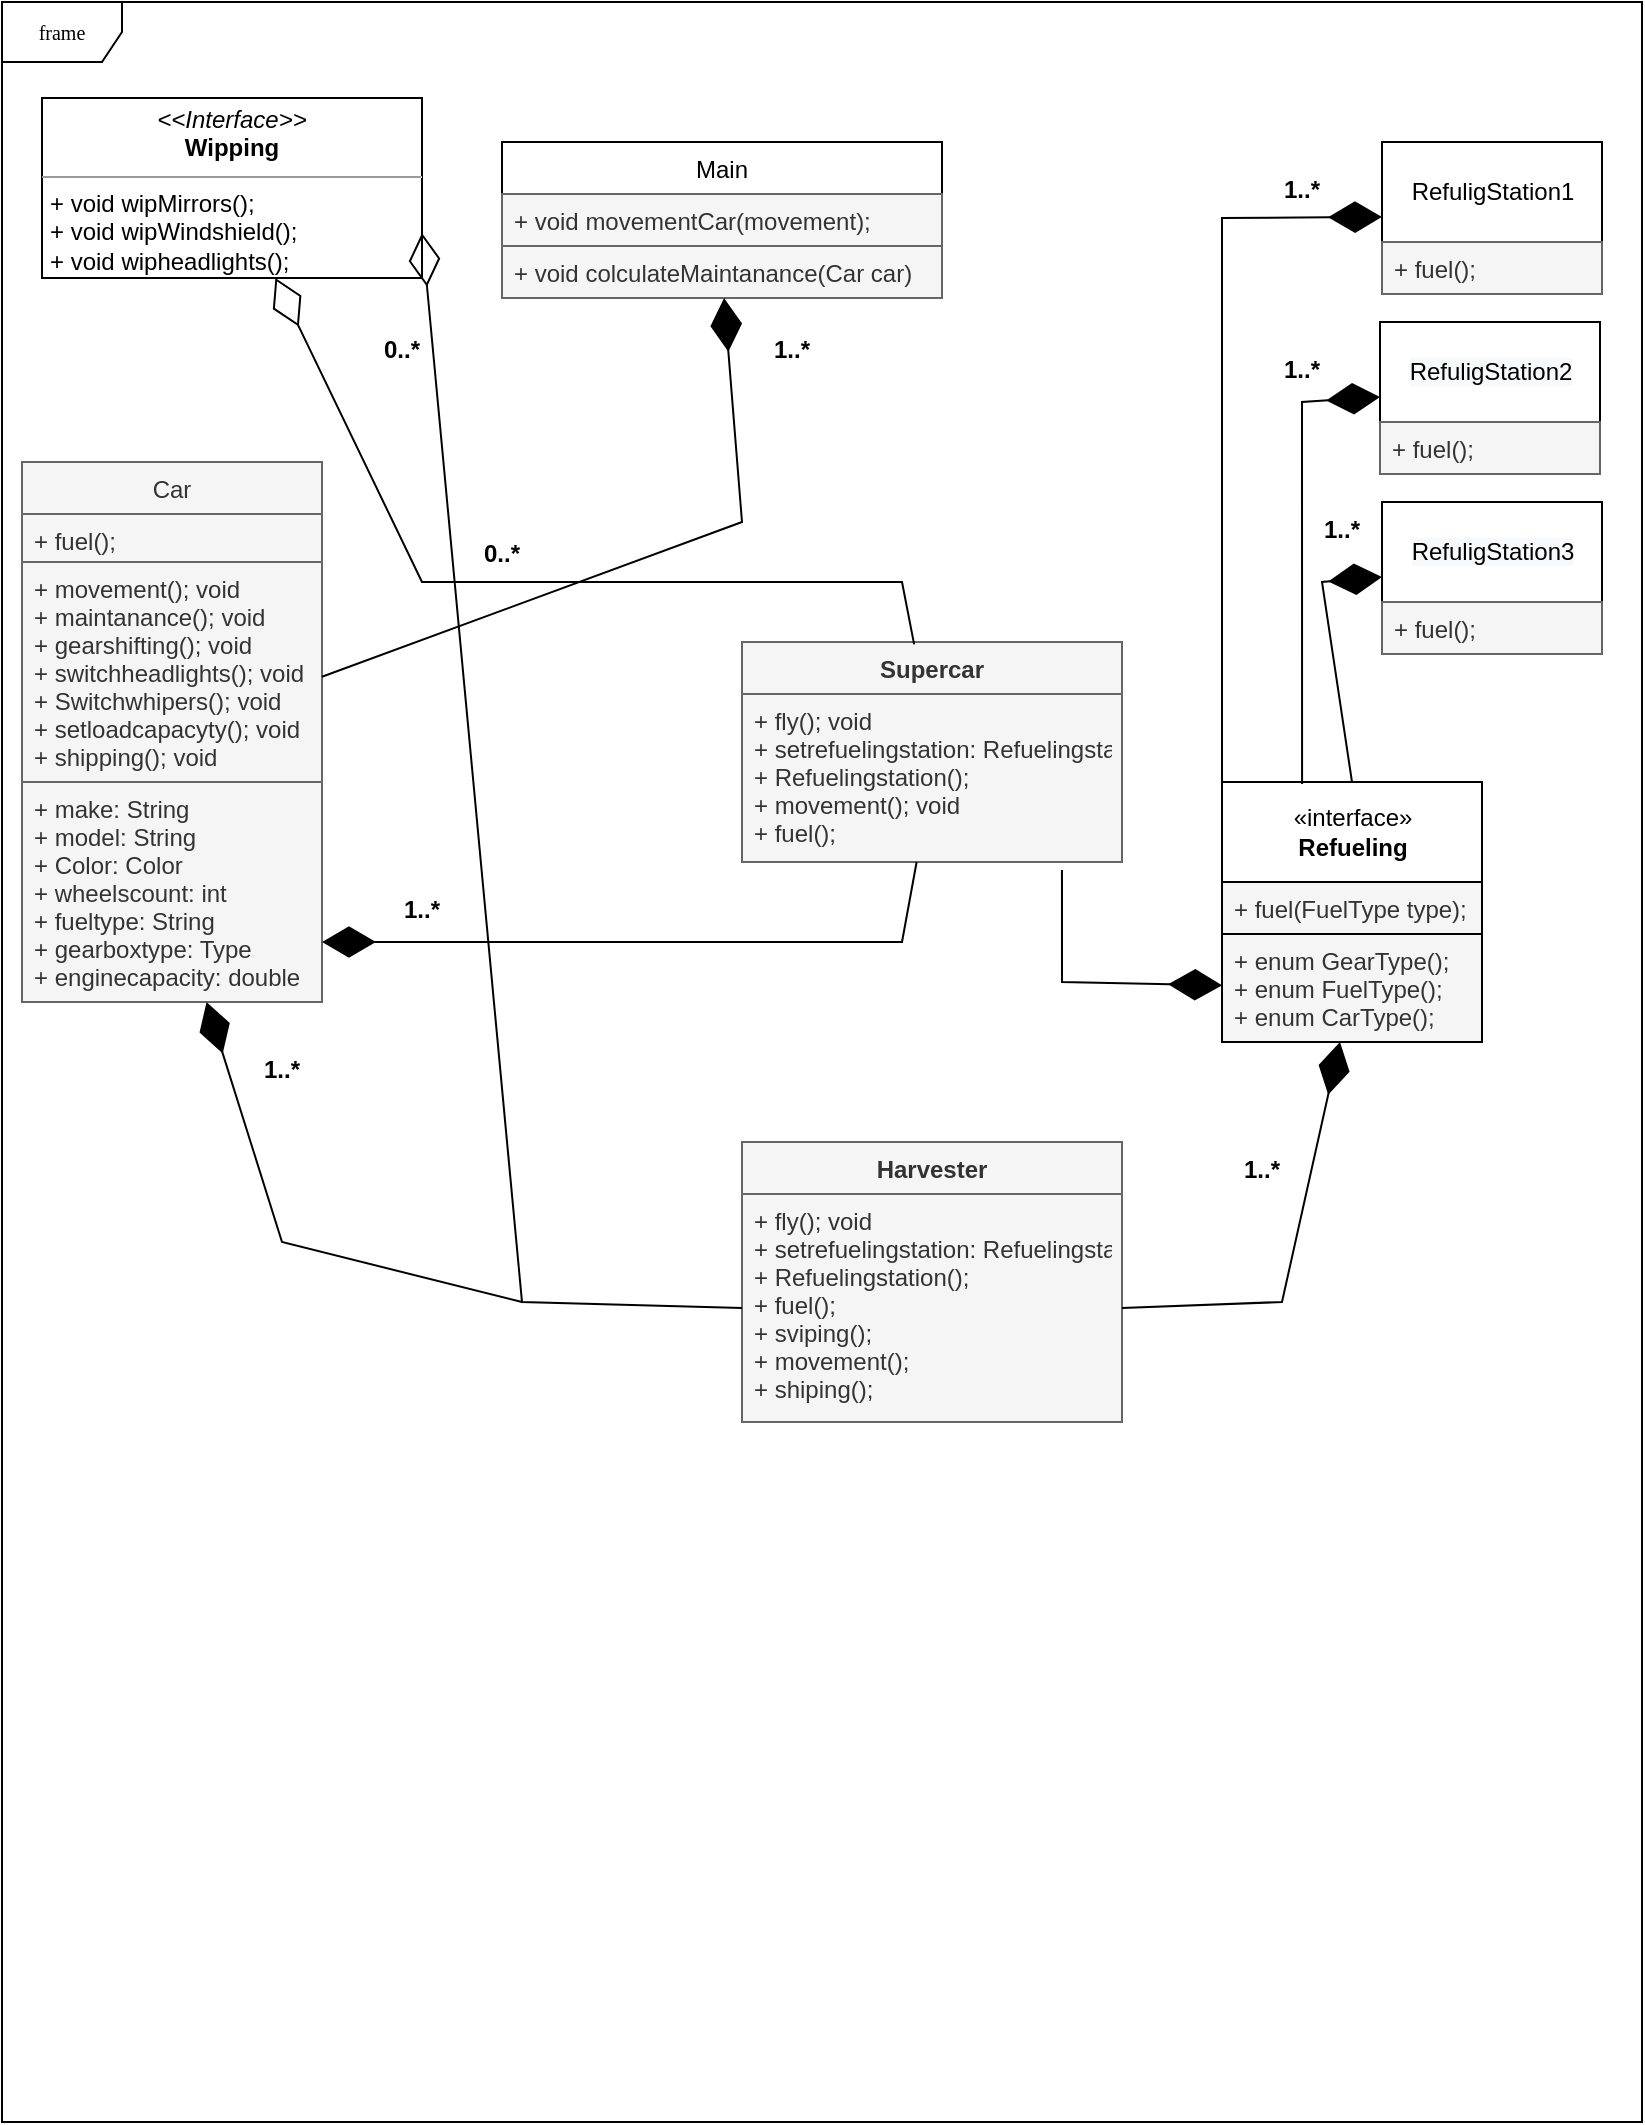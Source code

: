 <mxfile version="20.3.0" type="device"><diagram name="Page-1" id="c4acf3e9-155e-7222-9cf6-157b1a14988f"><mxGraphModel dx="920" dy="952" grid="1" gridSize="10" guides="1" tooltips="1" connect="1" arrows="1" fold="1" page="1" pageScale="1" pageWidth="850" pageHeight="1100" background="none" math="0" shadow="0"><root><mxCell id="0"/><mxCell id="1" parent="0"/><mxCell id="17acba5748e5396b-1" value="frame" style="shape=umlFrame;whiteSpace=wrap;html=1;rounded=0;shadow=0;comic=0;labelBackgroundColor=none;strokeWidth=1;fontFamily=Verdana;fontSize=10;align=center;strokeColor=#000000;" parent="1" vertex="1"><mxGeometry x="30" y="10" width="820" height="1060" as="geometry"/></mxCell><mxCell id="5jZCMQ7vuLXJy8gbymLS-5" value="&lt;p style=&quot;margin:0px;margin-top:4px;text-align:center;&quot;&gt;&lt;i&gt;&amp;lt;&amp;lt;Interface&amp;gt;&amp;gt;&lt;/i&gt;&lt;br&gt;&lt;b&gt;Wipping&lt;/b&gt;&lt;/p&gt;&lt;hr size=&quot;1&quot;&gt;&lt;p style=&quot;margin:0px;margin-left:4px;&quot;&gt;+ void wipMirrors();&lt;/p&gt;&lt;p style=&quot;margin:0px;margin-left:4px;&quot;&gt;+ void wipWindshield();&lt;/p&gt;&lt;p style=&quot;margin:0px;margin-left:4px;&quot;&gt;+ void wipheadlights();&lt;/p&gt;" style="verticalAlign=top;align=left;overflow=fill;fontSize=12;fontFamily=Helvetica;html=1;" vertex="1" parent="1"><mxGeometry x="50" y="58" width="190" height="90" as="geometry"/></mxCell><mxCell id="5jZCMQ7vuLXJy8gbymLS-21" value="Main" style="swimlane;fontStyle=0;childLayout=stackLayout;horizontal=1;startSize=26;horizontalStack=0;resizeParent=1;resizeParentMax=0;resizeLast=0;collapsible=1;marginBottom=0;" vertex="1" parent="1"><mxGeometry x="280" y="80" width="220" height="78" as="geometry"/></mxCell><mxCell id="5jZCMQ7vuLXJy8gbymLS-23" value="+ void movementCar(movement);" style="text;align=left;verticalAlign=top;spacingLeft=4;spacingRight=4;overflow=hidden;rotatable=0;points=[[0,0.5],[1,0.5]];portConstraint=eastwest;fillColor=#f5f5f5;fontColor=#333333;strokeColor=#666666;" vertex="1" parent="5jZCMQ7vuLXJy8gbymLS-21"><mxGeometry y="26" width="220" height="26" as="geometry"/></mxCell><mxCell id="5jZCMQ7vuLXJy8gbymLS-27" value="+ void colculateMaintanance(Car car)" style="text;strokeColor=#666666;fillColor=#f5f5f5;align=left;verticalAlign=top;spacingLeft=4;spacingRight=4;overflow=hidden;rotatable=0;points=[[0,0.5],[1,0.5]];portConstraint=eastwest;fontColor=#333333;" vertex="1" parent="5jZCMQ7vuLXJy8gbymLS-21"><mxGeometry y="52" width="220" height="26" as="geometry"/></mxCell><mxCell id="5jZCMQ7vuLXJy8gbymLS-28" value="RefuligStation1" style="html=1;" vertex="1" parent="1"><mxGeometry x="720" y="80" width="110" height="50" as="geometry"/></mxCell><mxCell id="5jZCMQ7vuLXJy8gbymLS-29" value="&lt;span style=&quot;color: rgb(0, 0, 0); font-family: Helvetica; font-size: 12px; font-style: normal; font-variant-ligatures: normal; font-variant-caps: normal; font-weight: 400; letter-spacing: normal; orphans: 2; text-align: center; text-indent: 0px; text-transform: none; widows: 2; word-spacing: 0px; -webkit-text-stroke-width: 0px; background-color: rgb(248, 249, 250); text-decoration-thickness: initial; text-decoration-style: initial; text-decoration-color: initial; float: none; display: inline !important;&quot;&gt;RefuligStation2&lt;/span&gt;" style="html=1;" vertex="1" parent="1"><mxGeometry x="719" y="170" width="110" height="50" as="geometry"/></mxCell><mxCell id="5jZCMQ7vuLXJy8gbymLS-30" value="&lt;span style=&quot;color: rgb(0, 0, 0); font-family: Helvetica; font-size: 12px; font-style: normal; font-variant-ligatures: normal; font-variant-caps: normal; font-weight: 400; letter-spacing: normal; orphans: 2; text-align: center; text-indent: 0px; text-transform: none; widows: 2; word-spacing: 0px; -webkit-text-stroke-width: 0px; background-color: rgb(248, 249, 250); text-decoration-thickness: initial; text-decoration-style: initial; text-decoration-color: initial; float: none; display: inline !important;&quot;&gt;RefuligStation3&lt;/span&gt;" style="html=1;" vertex="1" parent="1"><mxGeometry x="720" y="260" width="110" height="50" as="geometry"/></mxCell><mxCell id="5jZCMQ7vuLXJy8gbymLS-31" value="+ fuel();" style="text;strokeColor=#666666;fillColor=#f5f5f5;align=left;verticalAlign=top;spacingLeft=4;spacingRight=4;overflow=hidden;rotatable=0;points=[[0,0.5],[1,0.5]];portConstraint=eastwest;fontColor=#333333;" vertex="1" parent="1"><mxGeometry x="720" y="130" width="110" height="26" as="geometry"/></mxCell><mxCell id="5jZCMQ7vuLXJy8gbymLS-32" value="+ fuel();" style="text;strokeColor=#666666;fillColor=#f5f5f5;align=left;verticalAlign=top;spacingLeft=4;spacingRight=4;overflow=hidden;rotatable=0;points=[[0,0.5],[1,0.5]];portConstraint=eastwest;fontColor=#333333;" vertex="1" parent="1"><mxGeometry x="719" y="220" width="110" height="26" as="geometry"/></mxCell><mxCell id="5jZCMQ7vuLXJy8gbymLS-33" value="+ fuel();" style="text;strokeColor=#666666;fillColor=#f5f5f5;align=left;verticalAlign=top;spacingLeft=4;spacingRight=4;overflow=hidden;rotatable=0;points=[[0,0.5],[1,0.5]];portConstraint=eastwest;fontColor=#333333;" vertex="1" parent="1"><mxGeometry x="720" y="310" width="110" height="26" as="geometry"/></mxCell><mxCell id="5jZCMQ7vuLXJy8gbymLS-34" value="«interface»&lt;br&gt;&lt;b&gt;Refueling&lt;/b&gt;" style="html=1;strokeColor=#000000;" vertex="1" parent="1"><mxGeometry x="640" y="400" width="130" height="50" as="geometry"/></mxCell><mxCell id="5jZCMQ7vuLXJy8gbymLS-35" value="+ fuel(FuelType type);" style="text;strokeColor=#000000;fillColor=#f5f5f5;align=left;verticalAlign=top;spacingLeft=4;spacingRight=4;overflow=hidden;rotatable=0;points=[[0,0.5],[1,0.5]];portConstraint=eastwest;fontColor=#333333;" vertex="1" parent="1"><mxGeometry x="640" y="450" width="130" height="26" as="geometry"/></mxCell><mxCell id="5jZCMQ7vuLXJy8gbymLS-36" value="+ enum GearType();&#10;+ enum FuelType();&#10;+ enum CarType();" style="text;strokeColor=#000000;fillColor=#f5f5f5;align=left;verticalAlign=top;spacingLeft=4;spacingRight=4;overflow=hidden;rotatable=0;points=[[0,0.5],[1,0.5]];portConstraint=eastwest;strokeWidth=1;fontColor=#333333;" vertex="1" parent="1"><mxGeometry x="640" y="476" width="130" height="54" as="geometry"/></mxCell><mxCell id="5jZCMQ7vuLXJy8gbymLS-39" value="Car" style="swimlane;fontStyle=0;childLayout=stackLayout;horizontal=1;startSize=26;fillColor=#f5f5f5;horizontalStack=0;resizeParent=1;resizeParentMax=0;resizeLast=0;collapsible=1;marginBottom=0;strokeColor=#666666;strokeWidth=1;fontColor=#333333;" vertex="1" parent="1"><mxGeometry x="40" y="240" width="150" height="270" as="geometry"/></mxCell><mxCell id="5jZCMQ7vuLXJy8gbymLS-40" value="+ fuel();&#10;" style="text;strokeColor=#666666;fillColor=#f5f5f5;align=left;verticalAlign=top;spacingLeft=4;spacingRight=4;overflow=hidden;rotatable=0;points=[[0,0.5],[1,0.5]];portConstraint=eastwest;strokeWidth=1;fontColor=#333333;" vertex="1" parent="5jZCMQ7vuLXJy8gbymLS-39"><mxGeometry y="26" width="150" height="24" as="geometry"/></mxCell><mxCell id="5jZCMQ7vuLXJy8gbymLS-43" value="+ movement(); void&#10;+ maintanance(); void&#10;+ gearshifting(); void&#10;+ switchheadlights(); void&#10;+ Switchwhipers(); void&#10;+ setloadcapacyty(); void&#10;+ shipping(); void" style="text;strokeColor=#666666;fillColor=#f5f5f5;align=left;verticalAlign=top;spacingLeft=4;spacingRight=4;overflow=hidden;rotatable=0;points=[[0,0.5],[1,0.5]];portConstraint=eastwest;strokeWidth=1;fontColor=#333333;" vertex="1" parent="5jZCMQ7vuLXJy8gbymLS-39"><mxGeometry y="50" width="150" height="110" as="geometry"/></mxCell><mxCell id="5jZCMQ7vuLXJy8gbymLS-44" value="+ make: String&#10;+ model: String&#10;+ Color: Color&#10;+ wheelscount: int&#10;+ fueltype: String&#10;+ gearboxtype: Type&#10;+ enginecapacity: double" style="text;strokeColor=#666666;fillColor=#f5f5f5;align=left;verticalAlign=top;spacingLeft=4;spacingRight=4;overflow=hidden;rotatable=0;points=[[0,0.5],[1,0.5]];portConstraint=eastwest;strokeWidth=1;fontColor=#333333;" vertex="1" parent="5jZCMQ7vuLXJy8gbymLS-39"><mxGeometry y="160" width="150" height="110" as="geometry"/></mxCell><mxCell id="5jZCMQ7vuLXJy8gbymLS-45" value="Supercar" style="swimlane;fontStyle=1;align=center;verticalAlign=top;childLayout=stackLayout;horizontal=1;startSize=26;horizontalStack=0;resizeParent=1;resizeParentMax=0;resizeLast=0;collapsible=1;marginBottom=0;strokeColor=#666666;strokeWidth=1;fillColor=#f5f5f5;fontColor=#333333;" vertex="1" parent="1"><mxGeometry x="400" y="330" width="190" height="110" as="geometry"/></mxCell><mxCell id="5jZCMQ7vuLXJy8gbymLS-46" value="+ fly(); void&#10;+ setrefuelingstation: Refuelingstation&#10;+ Refuelingstation();&#10;+ movement(); void&#10;+ fuel();" style="text;strokeColor=#666666;fillColor=#f5f5f5;align=left;verticalAlign=top;spacingLeft=4;spacingRight=4;overflow=hidden;rotatable=0;points=[[0,0.5],[1,0.5]];portConstraint=eastwest;strokeWidth=1;fontColor=#333333;" vertex="1" parent="5jZCMQ7vuLXJy8gbymLS-45"><mxGeometry y="26" width="190" height="84" as="geometry"/></mxCell><mxCell id="5jZCMQ7vuLXJy8gbymLS-49" value="" style="endArrow=diamondThin;endFill=1;endSize=24;html=1;rounded=0;" edge="1" parent="1" source="5jZCMQ7vuLXJy8gbymLS-46"><mxGeometry width="160" relative="1" as="geometry"><mxPoint x="360" y="500" as="sourcePoint"/><mxPoint x="190" y="480" as="targetPoint"/><Array as="points"><mxPoint x="480" y="480"/></Array></mxGeometry></mxCell><mxCell id="5jZCMQ7vuLXJy8gbymLS-51" value="1..*" style="text;align=center;fontStyle=1;verticalAlign=middle;spacingLeft=3;spacingRight=3;strokeColor=none;rotatable=0;points=[[0,0.5],[1,0.5]];portConstraint=eastwest;strokeWidth=1;fillColor=none;" vertex="1" parent="1"><mxGeometry x="200" y="450" width="80" height="26" as="geometry"/></mxCell><mxCell id="5jZCMQ7vuLXJy8gbymLS-52" value="" style="endArrow=diamondThin;endFill=0;endSize=24;html=1;rounded=0;exitX=0.453;exitY=0.011;exitDx=0;exitDy=0;exitPerimeter=0;" edge="1" parent="1" source="5jZCMQ7vuLXJy8gbymLS-45" target="5jZCMQ7vuLXJy8gbymLS-5"><mxGeometry width="160" relative="1" as="geometry"><mxPoint x="290" y="260" as="sourcePoint"/><mxPoint x="450" y="260" as="targetPoint"/><Array as="points"><mxPoint x="480" y="300"/><mxPoint x="240" y="300"/></Array></mxGeometry></mxCell><mxCell id="5jZCMQ7vuLXJy8gbymLS-53" value="0..*" style="text;align=center;fontStyle=1;verticalAlign=middle;spacingLeft=3;spacingRight=3;strokeColor=none;rotatable=0;points=[[0,0.5],[1,0.5]];portConstraint=eastwest;strokeWidth=1;fillColor=none;" vertex="1" parent="1"><mxGeometry x="240" y="272" width="80" height="26" as="geometry"/></mxCell><mxCell id="5jZCMQ7vuLXJy8gbymLS-62" value="" style="endArrow=diamondThin;endFill=1;endSize=24;html=1;rounded=0;entryX=0;entryY=0.75;entryDx=0;entryDy=0;exitX=0.5;exitY=0;exitDx=0;exitDy=0;" edge="1" parent="1" source="5jZCMQ7vuLXJy8gbymLS-34" target="5jZCMQ7vuLXJy8gbymLS-30"><mxGeometry width="160" relative="1" as="geometry"><mxPoint x="540" y="440" as="sourcePoint"/><mxPoint x="380" y="440" as="targetPoint"/><Array as="points"><mxPoint x="690" y="300"/></Array></mxGeometry></mxCell><mxCell id="5jZCMQ7vuLXJy8gbymLS-63" value="" style="endArrow=diamondThin;endFill=1;endSize=24;html=1;rounded=0;exitX=0.308;exitY=0.02;exitDx=0;exitDy=0;entryX=0;entryY=0.75;entryDx=0;entryDy=0;exitPerimeter=0;" edge="1" parent="1" source="5jZCMQ7vuLXJy8gbymLS-34" target="5jZCMQ7vuLXJy8gbymLS-29"><mxGeometry width="160" relative="1" as="geometry"><mxPoint x="540" y="440" as="sourcePoint"/><mxPoint x="380" y="440" as="targetPoint"/><Array as="points"><mxPoint x="680" y="210"/></Array></mxGeometry></mxCell><mxCell id="5jZCMQ7vuLXJy8gbymLS-64" value="1..*" style="text;align=center;fontStyle=1;verticalAlign=middle;spacingLeft=3;spacingRight=3;strokeColor=none;rotatable=0;points=[[0,0.5],[1,0.5]];portConstraint=eastwest;strokeWidth=1;fillColor=none;" vertex="1" parent="1"><mxGeometry x="640" y="90" width="80" height="26" as="geometry"/></mxCell><mxCell id="5jZCMQ7vuLXJy8gbymLS-65" value="1..*" style="text;align=center;fontStyle=1;verticalAlign=middle;spacingLeft=3;spacingRight=3;strokeColor=none;rotatable=0;points=[[0,0.5],[1,0.5]];portConstraint=eastwest;strokeWidth=1;fillColor=none;" vertex="1" parent="1"><mxGeometry x="640" y="180" width="80" height="26" as="geometry"/></mxCell><mxCell id="5jZCMQ7vuLXJy8gbymLS-66" value="1..*" style="text;align=center;fontStyle=1;verticalAlign=middle;spacingLeft=3;spacingRight=3;strokeColor=none;rotatable=0;points=[[0,0.5],[1,0.5]];portConstraint=eastwest;strokeWidth=1;fillColor=none;" vertex="1" parent="1"><mxGeometry x="660" y="260" width="80" height="26" as="geometry"/></mxCell><mxCell id="5jZCMQ7vuLXJy8gbymLS-58" value="" style="endArrow=diamondThin;endFill=1;endSize=24;html=1;rounded=0;entryX=0;entryY=0.75;entryDx=0;entryDy=0;exitX=0;exitY=0;exitDx=0;exitDy=0;" edge="1" parent="1" source="5jZCMQ7vuLXJy8gbymLS-34" target="5jZCMQ7vuLXJy8gbymLS-28"><mxGeometry width="160" relative="1" as="geometry"><mxPoint x="540" y="440" as="sourcePoint"/><mxPoint x="380" y="440" as="targetPoint"/><Array as="points"><mxPoint x="640" y="118"/></Array></mxGeometry></mxCell><mxCell id="5jZCMQ7vuLXJy8gbymLS-67" value="" style="endArrow=diamondThin;endFill=1;endSize=24;html=1;rounded=0;exitX=0.842;exitY=1.047;exitDx=0;exitDy=0;exitPerimeter=0;" edge="1" parent="1" source="5jZCMQ7vuLXJy8gbymLS-46" target="5jZCMQ7vuLXJy8gbymLS-36"><mxGeometry width="160" relative="1" as="geometry"><mxPoint x="440" y="460" as="sourcePoint"/><mxPoint x="600" y="460" as="targetPoint"/><Array as="points"><mxPoint x="560" y="500"/></Array></mxGeometry></mxCell><mxCell id="5jZCMQ7vuLXJy8gbymLS-68" value="Harvester" style="swimlane;fontStyle=1;align=center;verticalAlign=top;childLayout=stackLayout;horizontal=1;startSize=26;horizontalStack=0;resizeParent=1;resizeParentMax=0;resizeLast=0;collapsible=1;marginBottom=0;strokeColor=#666666;strokeWidth=1;fillColor=#f5f5f5;fontColor=#333333;" vertex="1" parent="1"><mxGeometry x="400" y="580" width="190" height="140" as="geometry"/></mxCell><mxCell id="5jZCMQ7vuLXJy8gbymLS-69" value="+ fly(); void&#10;+ setrefuelingstation: Refuelingstation&#10;+ Refuelingstation();&#10;+ fuel();&#10;+ sviping();&#10;+ movement();&#10;+ shiping();" style="text;strokeColor=#666666;fillColor=#f5f5f5;align=left;verticalAlign=top;spacingLeft=4;spacingRight=4;overflow=hidden;rotatable=0;points=[[0,0.5],[1,0.5]];portConstraint=eastwest;strokeWidth=1;fontColor=#333333;" vertex="1" parent="5jZCMQ7vuLXJy8gbymLS-68"><mxGeometry y="26" width="190" height="114" as="geometry"/></mxCell><mxCell id="5jZCMQ7vuLXJy8gbymLS-70" value="" style="endArrow=diamondThin;endFill=0;endSize=24;html=1;rounded=0;exitX=0;exitY=0.5;exitDx=0;exitDy=0;entryX=1;entryY=0.75;entryDx=0;entryDy=0;" edge="1" parent="1" source="5jZCMQ7vuLXJy8gbymLS-69" target="5jZCMQ7vuLXJy8gbymLS-5"><mxGeometry width="160" relative="1" as="geometry"><mxPoint x="290" y="400" as="sourcePoint"/><mxPoint x="450" y="400" as="targetPoint"/><Array as="points"><mxPoint x="290" y="660"/></Array></mxGeometry></mxCell><mxCell id="5jZCMQ7vuLXJy8gbymLS-71" value="0..*" style="text;align=center;fontStyle=1;verticalAlign=middle;spacingLeft=3;spacingRight=3;strokeColor=none;rotatable=0;points=[[0,0.5],[1,0.5]];portConstraint=eastwest;strokeWidth=1;fillColor=none;" vertex="1" parent="1"><mxGeometry x="190" y="170" width="80" height="26" as="geometry"/></mxCell><mxCell id="5jZCMQ7vuLXJy8gbymLS-72" value="" style="endArrow=diamondThin;endFill=1;endSize=24;html=1;rounded=0;exitX=1;exitY=0.5;exitDx=0;exitDy=0;" edge="1" parent="1" source="5jZCMQ7vuLXJy8gbymLS-69" target="5jZCMQ7vuLXJy8gbymLS-36"><mxGeometry width="160" relative="1" as="geometry"><mxPoint x="290" y="400" as="sourcePoint"/><mxPoint x="450" y="400" as="targetPoint"/><Array as="points"><mxPoint x="670" y="660"/></Array></mxGeometry></mxCell><mxCell id="5jZCMQ7vuLXJy8gbymLS-73" value="" style="endArrow=diamondThin;endFill=1;endSize=24;html=1;rounded=0;" edge="1" parent="1" target="5jZCMQ7vuLXJy8gbymLS-44"><mxGeometry width="160" relative="1" as="geometry"><mxPoint x="290" y="660" as="sourcePoint"/><mxPoint x="160" y="520" as="targetPoint"/><Array as="points"><mxPoint x="170" y="630"/></Array></mxGeometry></mxCell><mxCell id="5jZCMQ7vuLXJy8gbymLS-74" value="1..*" style="text;align=center;fontStyle=1;verticalAlign=middle;spacingLeft=3;spacingRight=3;strokeColor=none;rotatable=0;points=[[0,0.5],[1,0.5]];portConstraint=eastwest;strokeWidth=1;fillColor=none;" vertex="1" parent="1"><mxGeometry x="130" y="530" width="80" height="26" as="geometry"/></mxCell><mxCell id="5jZCMQ7vuLXJy8gbymLS-75" value="1..*" style="text;align=center;fontStyle=1;verticalAlign=middle;spacingLeft=3;spacingRight=3;strokeColor=none;rotatable=0;points=[[0,0.5],[1,0.5]];portConstraint=eastwest;strokeWidth=1;fillColor=none;" vertex="1" parent="1"><mxGeometry x="620" y="580" width="80" height="26" as="geometry"/></mxCell><mxCell id="5jZCMQ7vuLXJy8gbymLS-76" value="" style="endArrow=diamondThin;endFill=1;endSize=24;html=1;rounded=0;" edge="1" parent="1" source="5jZCMQ7vuLXJy8gbymLS-39" target="5jZCMQ7vuLXJy8gbymLS-27"><mxGeometry width="160" relative="1" as="geometry"><mxPoint x="290" y="400" as="sourcePoint"/><mxPoint x="450" y="400" as="targetPoint"/><Array as="points"><mxPoint x="400" y="270"/></Array></mxGeometry></mxCell><mxCell id="5jZCMQ7vuLXJy8gbymLS-77" value="1..*" style="text;align=center;fontStyle=1;verticalAlign=middle;spacingLeft=3;spacingRight=3;strokeColor=none;rotatable=0;points=[[0,0.5],[1,0.5]];portConstraint=eastwest;strokeWidth=1;fillColor=none;" vertex="1" parent="1"><mxGeometry x="385" y="170" width="80" height="26" as="geometry"/></mxCell></root></mxGraphModel></diagram></mxfile>
